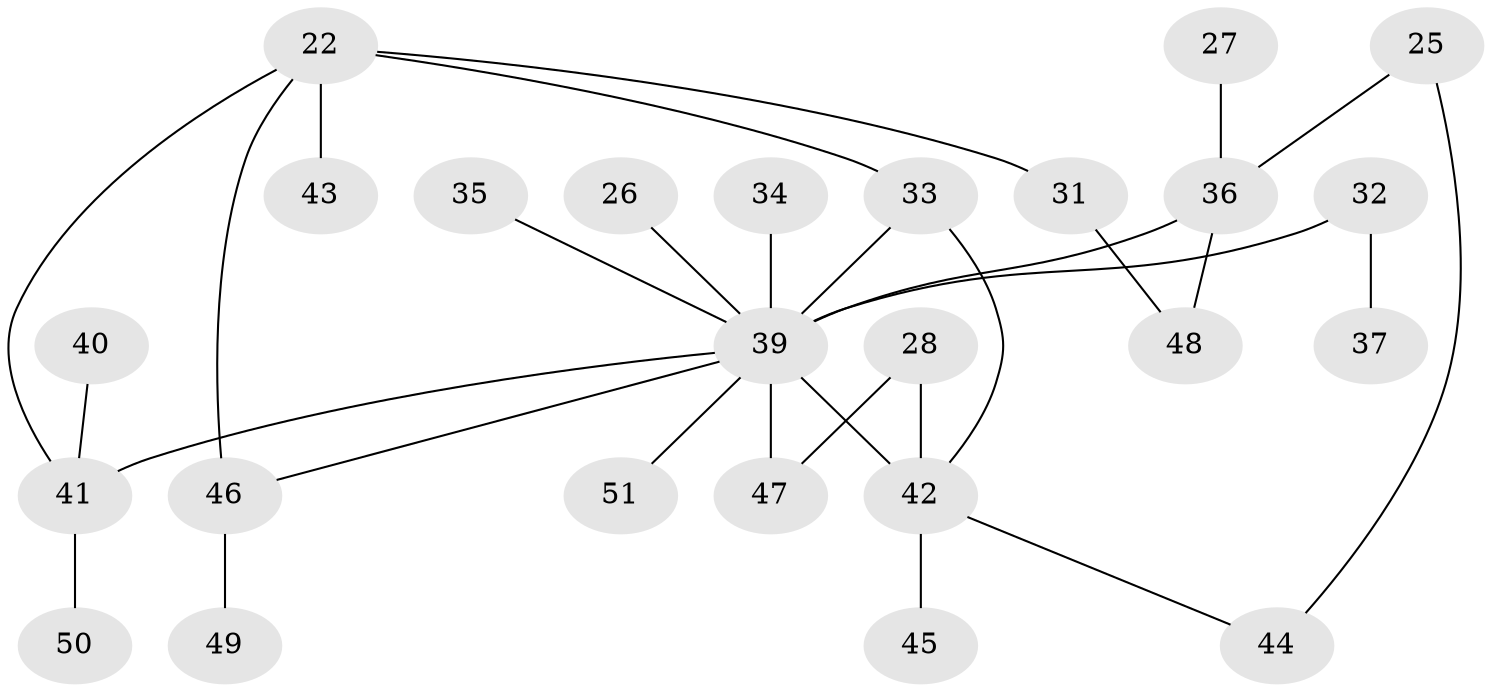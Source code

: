 // original degree distribution, {6: 0.058823529411764705, 4: 0.0784313725490196, 3: 0.21568627450980393, 5: 0.058823529411764705, 2: 0.39215686274509803, 9: 0.0196078431372549, 1: 0.17647058823529413}
// Generated by graph-tools (version 1.1) at 2025/41/03/09/25 04:41:03]
// undirected, 25 vertices, 30 edges
graph export_dot {
graph [start="1"]
  node [color=gray90,style=filled];
  22 [super="+8"];
  25;
  26 [super="+21"];
  27;
  28;
  31;
  32;
  33 [super="+19+4"];
  34;
  35 [super="+23"];
  36 [super="+11"];
  37;
  39 [super="+18+29"];
  40;
  41 [super="+17+20+24"];
  42 [super="+1+5"];
  43;
  44;
  45;
  46 [super="+10+30+38"];
  47;
  48;
  49;
  50;
  51;
  22 -- 31;
  22 -- 43;
  22 -- 33 [weight=3];
  22 -- 41 [weight=2];
  22 -- 46 [weight=2];
  25 -- 44;
  25 -- 36;
  26 -- 39;
  27 -- 36;
  28 -- 47;
  28 -- 42;
  31 -- 48;
  32 -- 37;
  32 -- 39;
  33 -- 39 [weight=2];
  33 -- 42 [weight=2];
  34 -- 39 [weight=2];
  35 -- 39 [weight=2];
  36 -- 48;
  36 -- 39 [weight=3];
  39 -- 47;
  39 -- 42 [weight=4];
  39 -- 41 [weight=2];
  39 -- 46;
  39 -- 51;
  40 -- 41;
  41 -- 50;
  42 -- 45;
  42 -- 44;
  46 -- 49;
}
